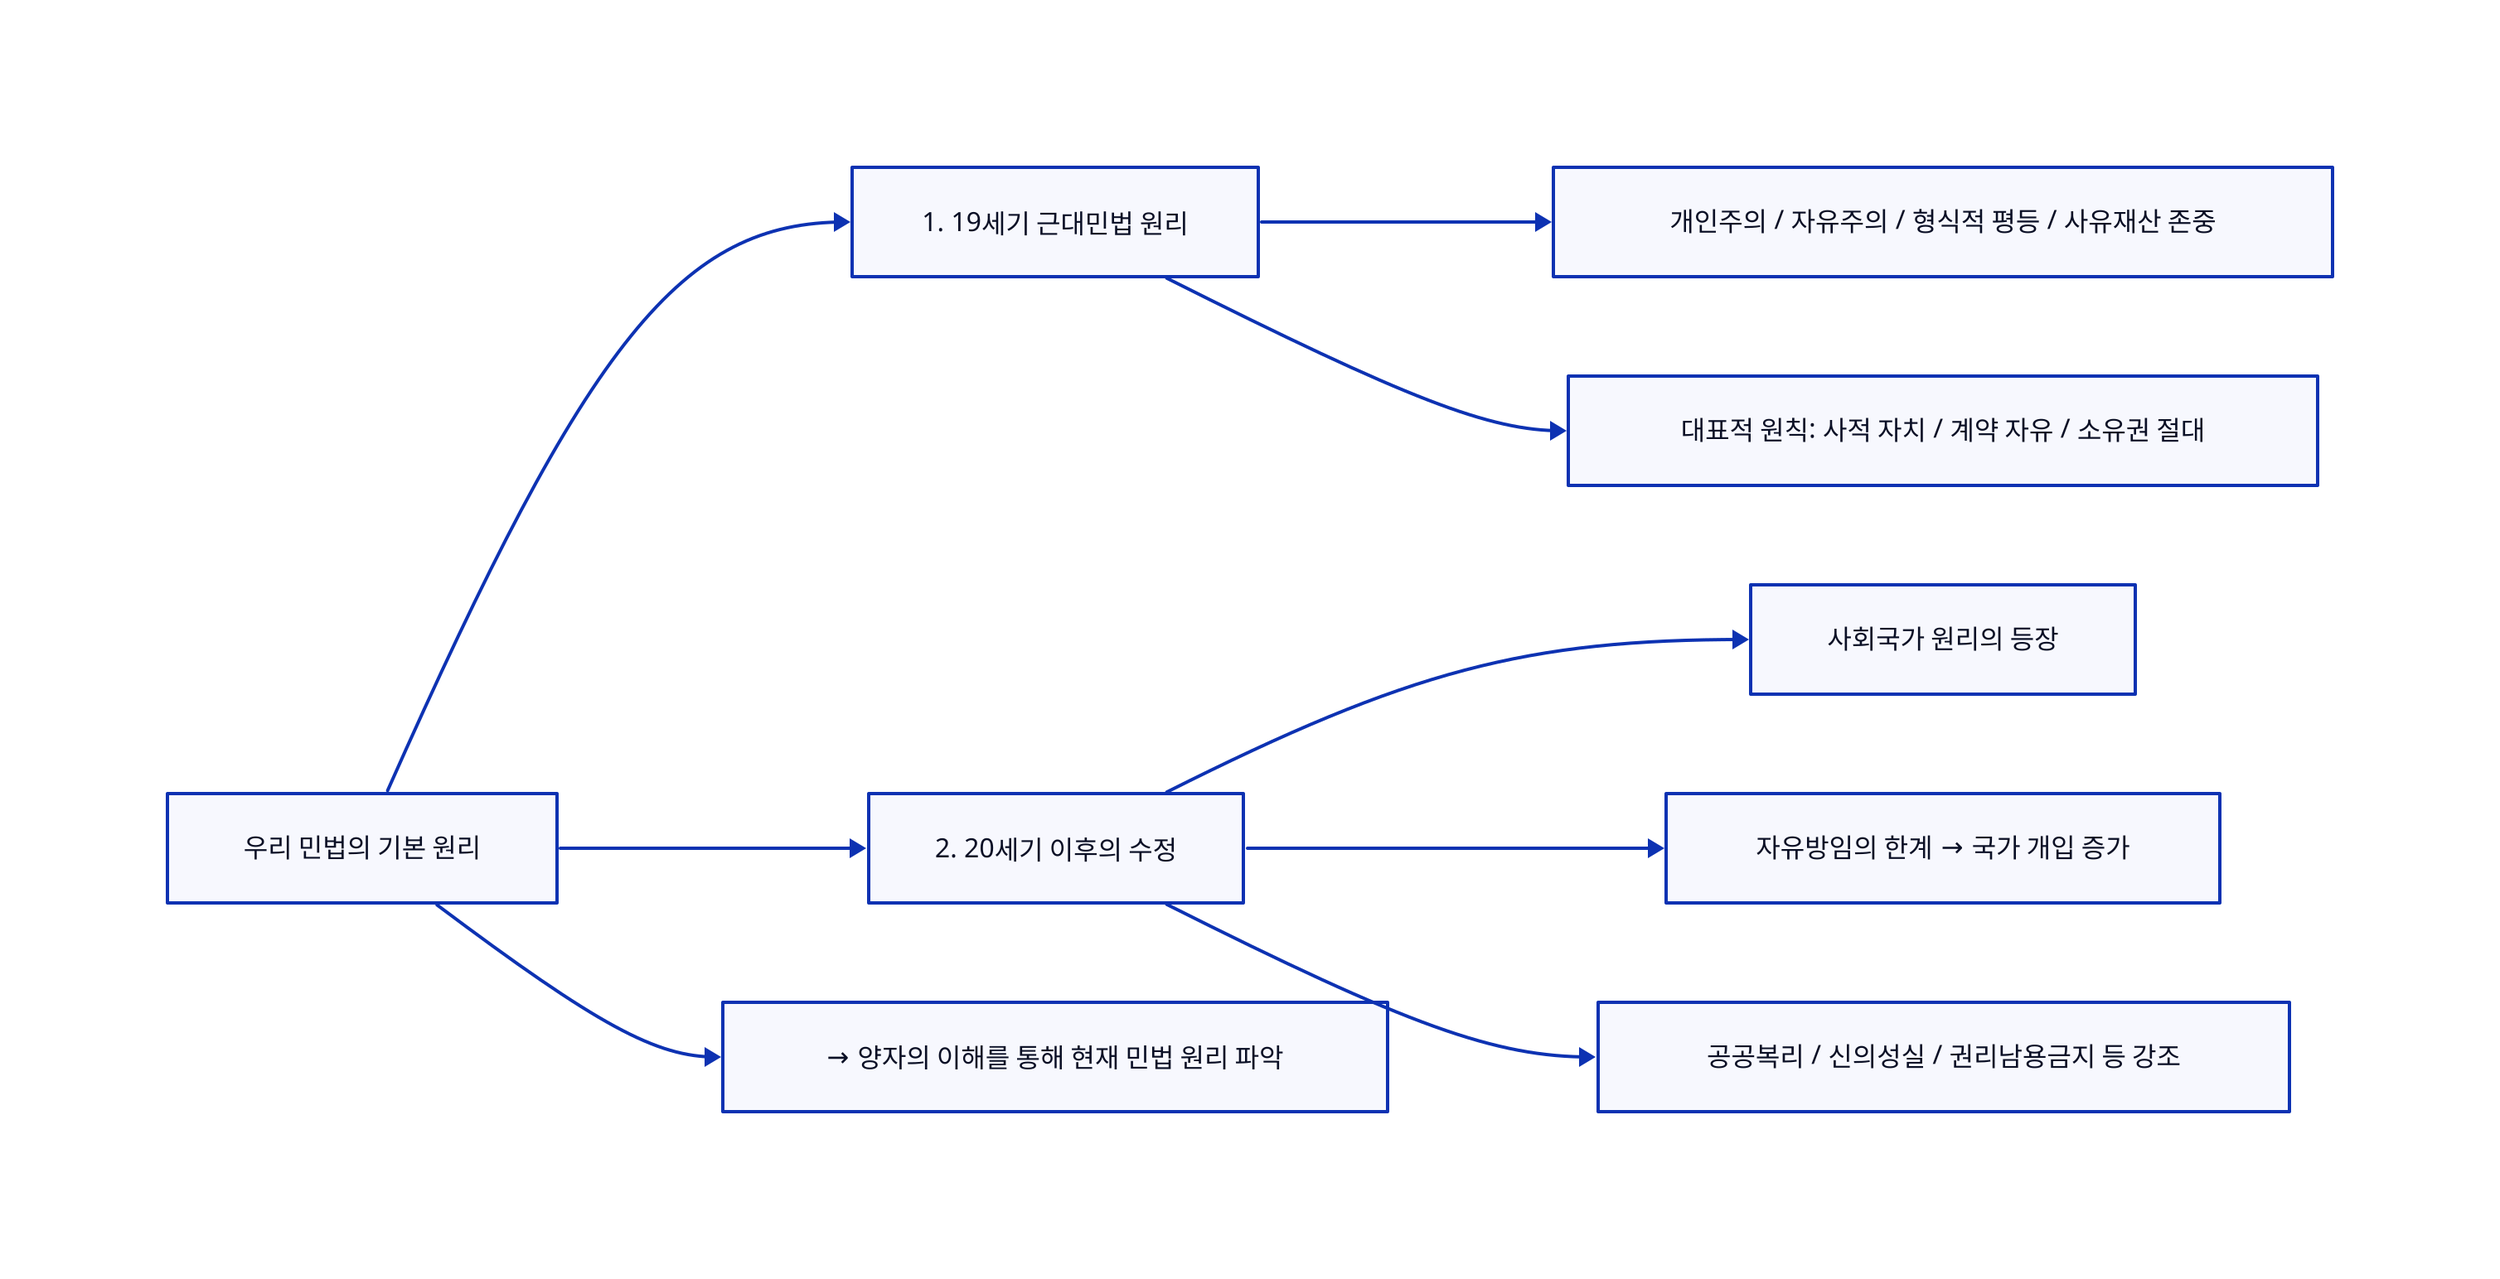 # [12] 総說.d2

direction: right

"우리 민법의 기본 원리" -> "1. 19세기 근대민법 원리"
"우리 민법의 기본 원리" -> "2. 20세기 이후의 수정"
"우리 민법의 기본 원리" -> "→ 양자의 이해를 통해 현재 민법 원리 파악"

"1. 19세기 근대민법 원리" -> "개인주의 / 자유주의 / 형식적 평등 / 사유재산 존중"
"1. 19세기 근대민법 원리" -> "대표적 원칙: 사적 자치 / 계약 자유 / 소유권 절대"

"2. 20세기 이후의 수정" -> "사회국가 원리의 등장"
"2. 20세기 이후의 수정" -> "자유방임의 한계 → 국가 개입 증가"
"2. 20세기 이후의 수정" -> "공공복리 / 신의성실 / 권리남용금지 등 강조"
